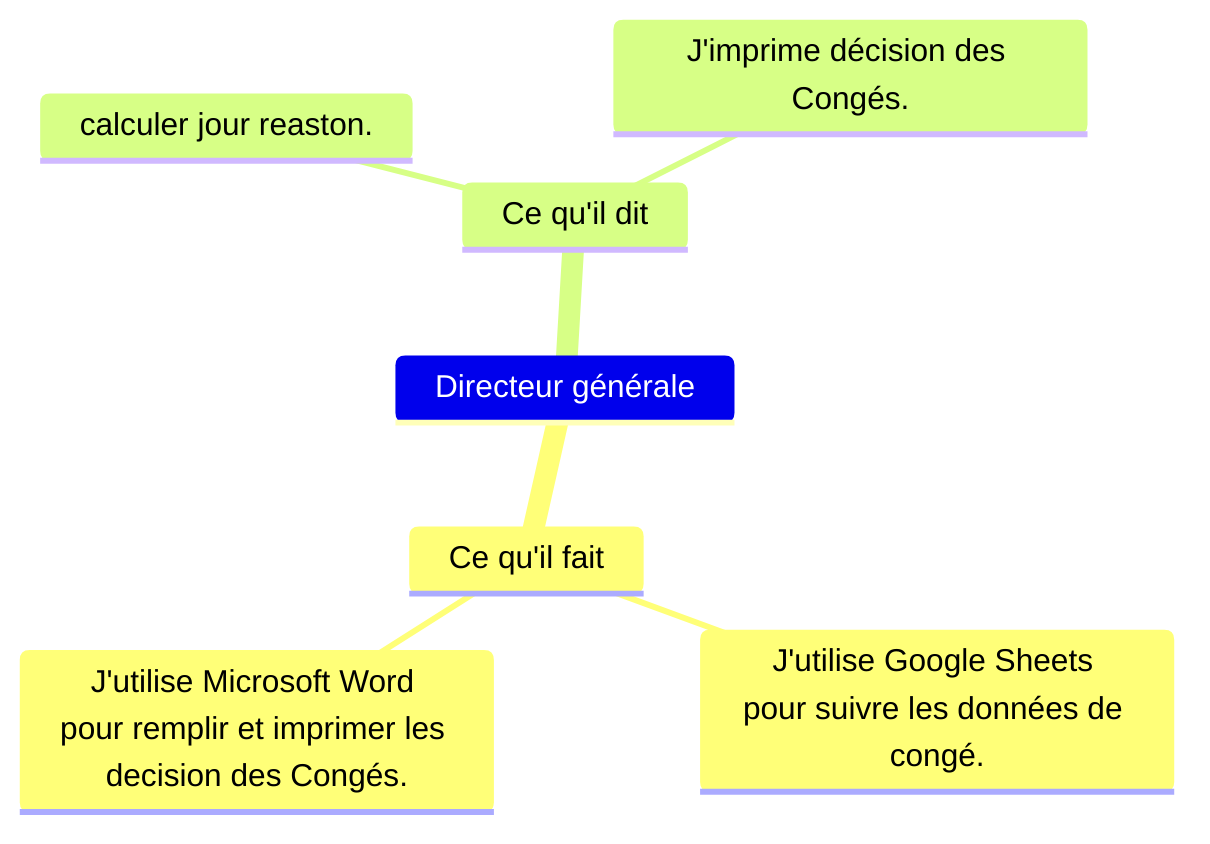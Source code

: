 %% @config(../mindmap-config.json)
mindmap
    Directeur générale
        Ce qu'il fait
            J'utilise Google Sheets pour suivre les données de congé.
            J'utilise Microsoft Word pour remplir et imprimer les decision des Congés.
        Ce qu'il dit
            calculer jour reaston.
            J'imprime décision des Congés.